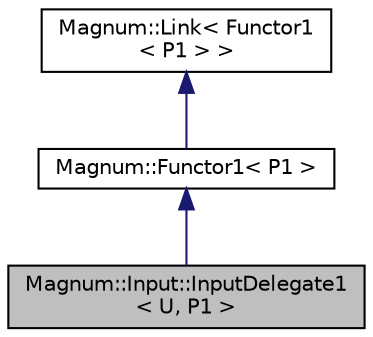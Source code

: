 digraph "Magnum::Input::InputDelegate1&lt; U, P1 &gt;"
{
  edge [fontname="Helvetica",fontsize="10",labelfontname="Helvetica",labelfontsize="10"];
  node [fontname="Helvetica",fontsize="10",shape=record];
  Node1 [label="Magnum::Input::InputDelegate1\l\< U, P1 \>",height=0.2,width=0.4,color="black", fillcolor="grey75", style="filled", fontcolor="black"];
  Node2 -> Node1 [dir="back",color="midnightblue",fontsize="10",style="solid"];
  Node2 [label="Magnum::Functor1\< P1 \>",height=0.2,width=0.4,color="black", fillcolor="white", style="filled",URL="$class_magnum_1_1_functor1.html"];
  Node3 -> Node2 [dir="back",color="midnightblue",fontsize="10",style="solid"];
  Node3 [label="Magnum::Link\< Functor1\l\< P1 \> \>",height=0.2,width=0.4,color="black", fillcolor="white", style="filled",URL="$class_magnum_1_1_link.html"];
}
